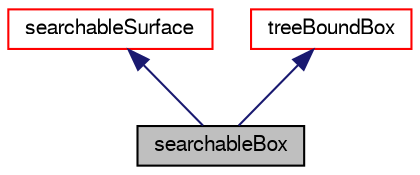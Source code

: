 digraph "searchableBox"
{
  bgcolor="transparent";
  edge [fontname="FreeSans",fontsize="10",labelfontname="FreeSans",labelfontsize="10"];
  node [fontname="FreeSans",fontsize="10",shape=record];
  Node0 [label="searchableBox",height=0.2,width=0.4,color="black", fillcolor="grey75", style="filled", fontcolor="black"];
  Node1 -> Node0 [dir="back",color="midnightblue",fontsize="10",style="solid",fontname="FreeSans"];
  Node1 [label="searchableSurface",height=0.2,width=0.4,color="red",URL="$a25234.html",tooltip="Base class of (analytical or triangulated) surface. Encapsulates all the search routines. WIP. "];
  Node4 -> Node0 [dir="back",color="midnightblue",fontsize="10",style="solid",fontname="FreeSans"];
  Node4 [label="treeBoundBox",height=0.2,width=0.4,color="red",URL="$a27618.html",tooltip="Standard boundBox + extra functionality for use in octree. "];
}
